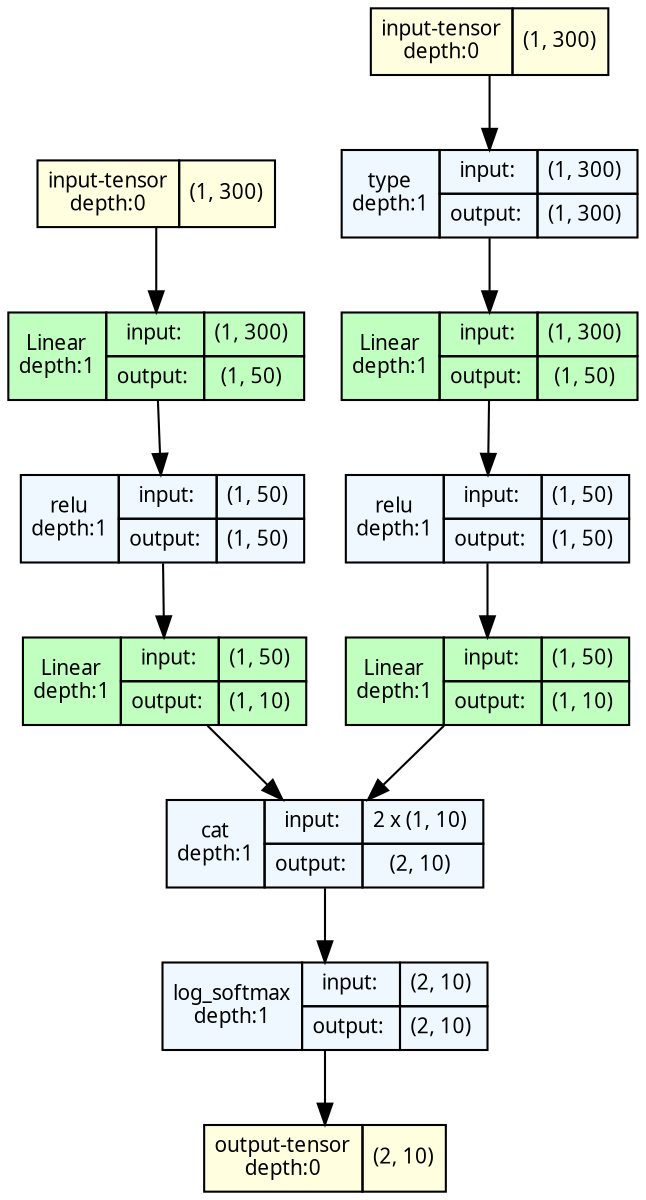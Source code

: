 strict digraph model {
	graph [ordering=in rankdir=TB size="12.0,12.0"]
	node [align=left fontname="Linux libertine" fontsize=10 height=0.2 margin=0 ranksep=0.1 shape=plaintext style=filled]
	edge [fontsize=10]
	0 [label=<
                    <TABLE BORDER="0" CELLBORDER="1"
                    CELLSPACING="0" CELLPADDING="4">
                        <TR><TD>input-tensor<BR/>depth:0</TD><TD>(1, 300)</TD></TR>
                    </TABLE>> fillcolor=lightyellow]
	1 [label=<
                    <TABLE BORDER="0" CELLBORDER="1"
                    CELLSPACING="0" CELLPADDING="4">
                        <TR><TD>input-tensor<BR/>depth:0</TD><TD>(1, 300)</TD></TR>
                    </TABLE>> fillcolor=lightyellow]
	2 [label=<
                    <TABLE BORDER="0" CELLBORDER="1"
                    CELLSPACING="0" CELLPADDING="4">
                    <TR>
                        <TD ROWSPAN="2">Linear<BR/>depth:1</TD>
                        <TD COLSPAN="2">input:</TD>
                        <TD COLSPAN="2">(1, 300) </TD>
                    </TR>
                    <TR>
                        <TD COLSPAN="2">output: </TD>
                        <TD COLSPAN="2">(1, 50) </TD>
                    </TR>
                    </TABLE>> fillcolor=darkseagreen1]
	3 [label=<
                    <TABLE BORDER="0" CELLBORDER="1"
                    CELLSPACING="0" CELLPADDING="4">
                    <TR>
                        <TD ROWSPAN="2">relu<BR/>depth:1</TD>
                        <TD COLSPAN="2">input:</TD>
                        <TD COLSPAN="2">(1, 50) </TD>
                    </TR>
                    <TR>
                        <TD COLSPAN="2">output: </TD>
                        <TD COLSPAN="2">(1, 50) </TD>
                    </TR>
                    </TABLE>> fillcolor=aliceblue]
	4 [label=<
                    <TABLE BORDER="0" CELLBORDER="1"
                    CELLSPACING="0" CELLPADDING="4">
                    <TR>
                        <TD ROWSPAN="2">Linear<BR/>depth:1</TD>
                        <TD COLSPAN="2">input:</TD>
                        <TD COLSPAN="2">(1, 50) </TD>
                    </TR>
                    <TR>
                        <TD COLSPAN="2">output: </TD>
                        <TD COLSPAN="2">(1, 10) </TD>
                    </TR>
                    </TABLE>> fillcolor=darkseagreen1]
	5 [label=<
                    <TABLE BORDER="0" CELLBORDER="1"
                    CELLSPACING="0" CELLPADDING="4">
                    <TR>
                        <TD ROWSPAN="2">type<BR/>depth:1</TD>
                        <TD COLSPAN="2">input:</TD>
                        <TD COLSPAN="2">(1, 300) </TD>
                    </TR>
                    <TR>
                        <TD COLSPAN="2">output: </TD>
                        <TD COLSPAN="2">(1, 300) </TD>
                    </TR>
                    </TABLE>> fillcolor=aliceblue]
	6 [label=<
                    <TABLE BORDER="0" CELLBORDER="1"
                    CELLSPACING="0" CELLPADDING="4">
                    <TR>
                        <TD ROWSPAN="2">Linear<BR/>depth:1</TD>
                        <TD COLSPAN="2">input:</TD>
                        <TD COLSPAN="2">(1, 300) </TD>
                    </TR>
                    <TR>
                        <TD COLSPAN="2">output: </TD>
                        <TD COLSPAN="2">(1, 50) </TD>
                    </TR>
                    </TABLE>> fillcolor=darkseagreen1]
	7 [label=<
                    <TABLE BORDER="0" CELLBORDER="1"
                    CELLSPACING="0" CELLPADDING="4">
                    <TR>
                        <TD ROWSPAN="2">relu<BR/>depth:1</TD>
                        <TD COLSPAN="2">input:</TD>
                        <TD COLSPAN="2">(1, 50) </TD>
                    </TR>
                    <TR>
                        <TD COLSPAN="2">output: </TD>
                        <TD COLSPAN="2">(1, 50) </TD>
                    </TR>
                    </TABLE>> fillcolor=aliceblue]
	8 [label=<
                    <TABLE BORDER="0" CELLBORDER="1"
                    CELLSPACING="0" CELLPADDING="4">
                    <TR>
                        <TD ROWSPAN="2">Linear<BR/>depth:1</TD>
                        <TD COLSPAN="2">input:</TD>
                        <TD COLSPAN="2">(1, 50) </TD>
                    </TR>
                    <TR>
                        <TD COLSPAN="2">output: </TD>
                        <TD COLSPAN="2">(1, 10) </TD>
                    </TR>
                    </TABLE>> fillcolor=darkseagreen1]
	9 [label=<
                    <TABLE BORDER="0" CELLBORDER="1"
                    CELLSPACING="0" CELLPADDING="4">
                    <TR>
                        <TD ROWSPAN="2">cat<BR/>depth:1</TD>
                        <TD COLSPAN="2">input:</TD>
                        <TD COLSPAN="2">2 x (1, 10) </TD>
                    </TR>
                    <TR>
                        <TD COLSPAN="2">output: </TD>
                        <TD COLSPAN="2">(2, 10) </TD>
                    </TR>
                    </TABLE>> fillcolor=aliceblue]
	10 [label=<
                    <TABLE BORDER="0" CELLBORDER="1"
                    CELLSPACING="0" CELLPADDING="4">
                    <TR>
                        <TD ROWSPAN="2">log_softmax<BR/>depth:1</TD>
                        <TD COLSPAN="2">input:</TD>
                        <TD COLSPAN="2">(2, 10) </TD>
                    </TR>
                    <TR>
                        <TD COLSPAN="2">output: </TD>
                        <TD COLSPAN="2">(2, 10) </TD>
                    </TR>
                    </TABLE>> fillcolor=aliceblue]
	11 [label=<
                    <TABLE BORDER="0" CELLBORDER="1"
                    CELLSPACING="0" CELLPADDING="4">
                        <TR><TD>output-tensor<BR/>depth:0</TD><TD>(2, 10)</TD></TR>
                    </TABLE>> fillcolor=lightyellow]
	0 -> 2
	1 -> 5
	2 -> 3
	3 -> 4
	4 -> 9
	5 -> 6
	6 -> 7
	7 -> 8
	8 -> 9
	9 -> 10
	10 -> 11
}
